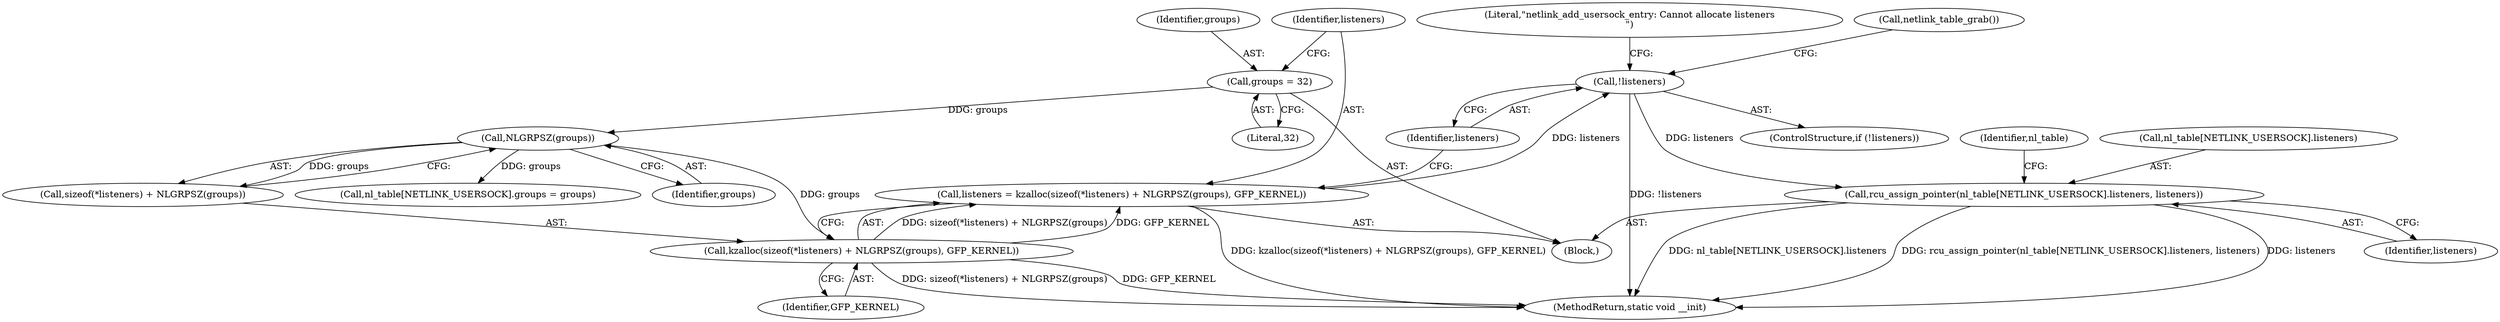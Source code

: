 digraph "0_linux_20e1db19db5d6b9e4e83021595eab0dc8f107bef@array" {
"1000131" [label="(Call,rcu_assign_pointer(nl_table[NETLINK_USERSOCK].listeners, listeners))"];
"1000119" [label="(Call,!listeners)"];
"1000108" [label="(Call,listeners = kzalloc(sizeof(*listeners) + NLGRPSZ(groups), GFP_KERNEL))"];
"1000110" [label="(Call,kzalloc(sizeof(*listeners) + NLGRPSZ(groups), GFP_KERNEL))"];
"1000115" [label="(Call,NLGRPSZ(groups))"];
"1000105" [label="(Call,groups = 32)"];
"1000109" [label="(Identifier,listeners)"];
"1000122" [label="(Literal,\"netlink_add_usersock_entry: Cannot allocate listeners\n\")"];
"1000117" [label="(Identifier,GFP_KERNEL)"];
"1000141" [label="(Identifier,nl_table)"];
"1000116" [label="(Identifier,groups)"];
"1000118" [label="(ControlStructure,if (!listeners))"];
"1000105" [label="(Call,groups = 32)"];
"1000119" [label="(Call,!listeners)"];
"1000160" [label="(MethodReturn,static void __init)"];
"1000110" [label="(Call,kzalloc(sizeof(*listeners) + NLGRPSZ(groups), GFP_KERNEL))"];
"1000131" [label="(Call,rcu_assign_pointer(nl_table[NETLINK_USERSOCK].listeners, listeners))"];
"1000120" [label="(Identifier,listeners)"];
"1000102" [label="(Block,)"];
"1000111" [label="(Call,sizeof(*listeners) + NLGRPSZ(groups))"];
"1000107" [label="(Literal,32)"];
"1000137" [label="(Identifier,listeners)"];
"1000123" [label="(Call,netlink_table_grab())"];
"1000108" [label="(Call,listeners = kzalloc(sizeof(*listeners) + NLGRPSZ(groups), GFP_KERNEL))"];
"1000115" [label="(Call,NLGRPSZ(groups))"];
"1000124" [label="(Call,nl_table[NETLINK_USERSOCK].groups = groups)"];
"1000106" [label="(Identifier,groups)"];
"1000132" [label="(Call,nl_table[NETLINK_USERSOCK].listeners)"];
"1000131" -> "1000102"  [label="AST: "];
"1000131" -> "1000137"  [label="CFG: "];
"1000132" -> "1000131"  [label="AST: "];
"1000137" -> "1000131"  [label="AST: "];
"1000141" -> "1000131"  [label="CFG: "];
"1000131" -> "1000160"  [label="DDG: listeners"];
"1000131" -> "1000160"  [label="DDG: nl_table[NETLINK_USERSOCK].listeners"];
"1000131" -> "1000160"  [label="DDG: rcu_assign_pointer(nl_table[NETLINK_USERSOCK].listeners, listeners)"];
"1000119" -> "1000131"  [label="DDG: listeners"];
"1000119" -> "1000118"  [label="AST: "];
"1000119" -> "1000120"  [label="CFG: "];
"1000120" -> "1000119"  [label="AST: "];
"1000122" -> "1000119"  [label="CFG: "];
"1000123" -> "1000119"  [label="CFG: "];
"1000119" -> "1000160"  [label="DDG: !listeners"];
"1000108" -> "1000119"  [label="DDG: listeners"];
"1000108" -> "1000102"  [label="AST: "];
"1000108" -> "1000110"  [label="CFG: "];
"1000109" -> "1000108"  [label="AST: "];
"1000110" -> "1000108"  [label="AST: "];
"1000120" -> "1000108"  [label="CFG: "];
"1000108" -> "1000160"  [label="DDG: kzalloc(sizeof(*listeners) + NLGRPSZ(groups), GFP_KERNEL)"];
"1000110" -> "1000108"  [label="DDG: sizeof(*listeners) + NLGRPSZ(groups)"];
"1000110" -> "1000108"  [label="DDG: GFP_KERNEL"];
"1000110" -> "1000117"  [label="CFG: "];
"1000111" -> "1000110"  [label="AST: "];
"1000117" -> "1000110"  [label="AST: "];
"1000110" -> "1000160"  [label="DDG: sizeof(*listeners) + NLGRPSZ(groups)"];
"1000110" -> "1000160"  [label="DDG: GFP_KERNEL"];
"1000115" -> "1000110"  [label="DDG: groups"];
"1000115" -> "1000111"  [label="AST: "];
"1000115" -> "1000116"  [label="CFG: "];
"1000116" -> "1000115"  [label="AST: "];
"1000111" -> "1000115"  [label="CFG: "];
"1000115" -> "1000111"  [label="DDG: groups"];
"1000105" -> "1000115"  [label="DDG: groups"];
"1000115" -> "1000124"  [label="DDG: groups"];
"1000105" -> "1000102"  [label="AST: "];
"1000105" -> "1000107"  [label="CFG: "];
"1000106" -> "1000105"  [label="AST: "];
"1000107" -> "1000105"  [label="AST: "];
"1000109" -> "1000105"  [label="CFG: "];
}
